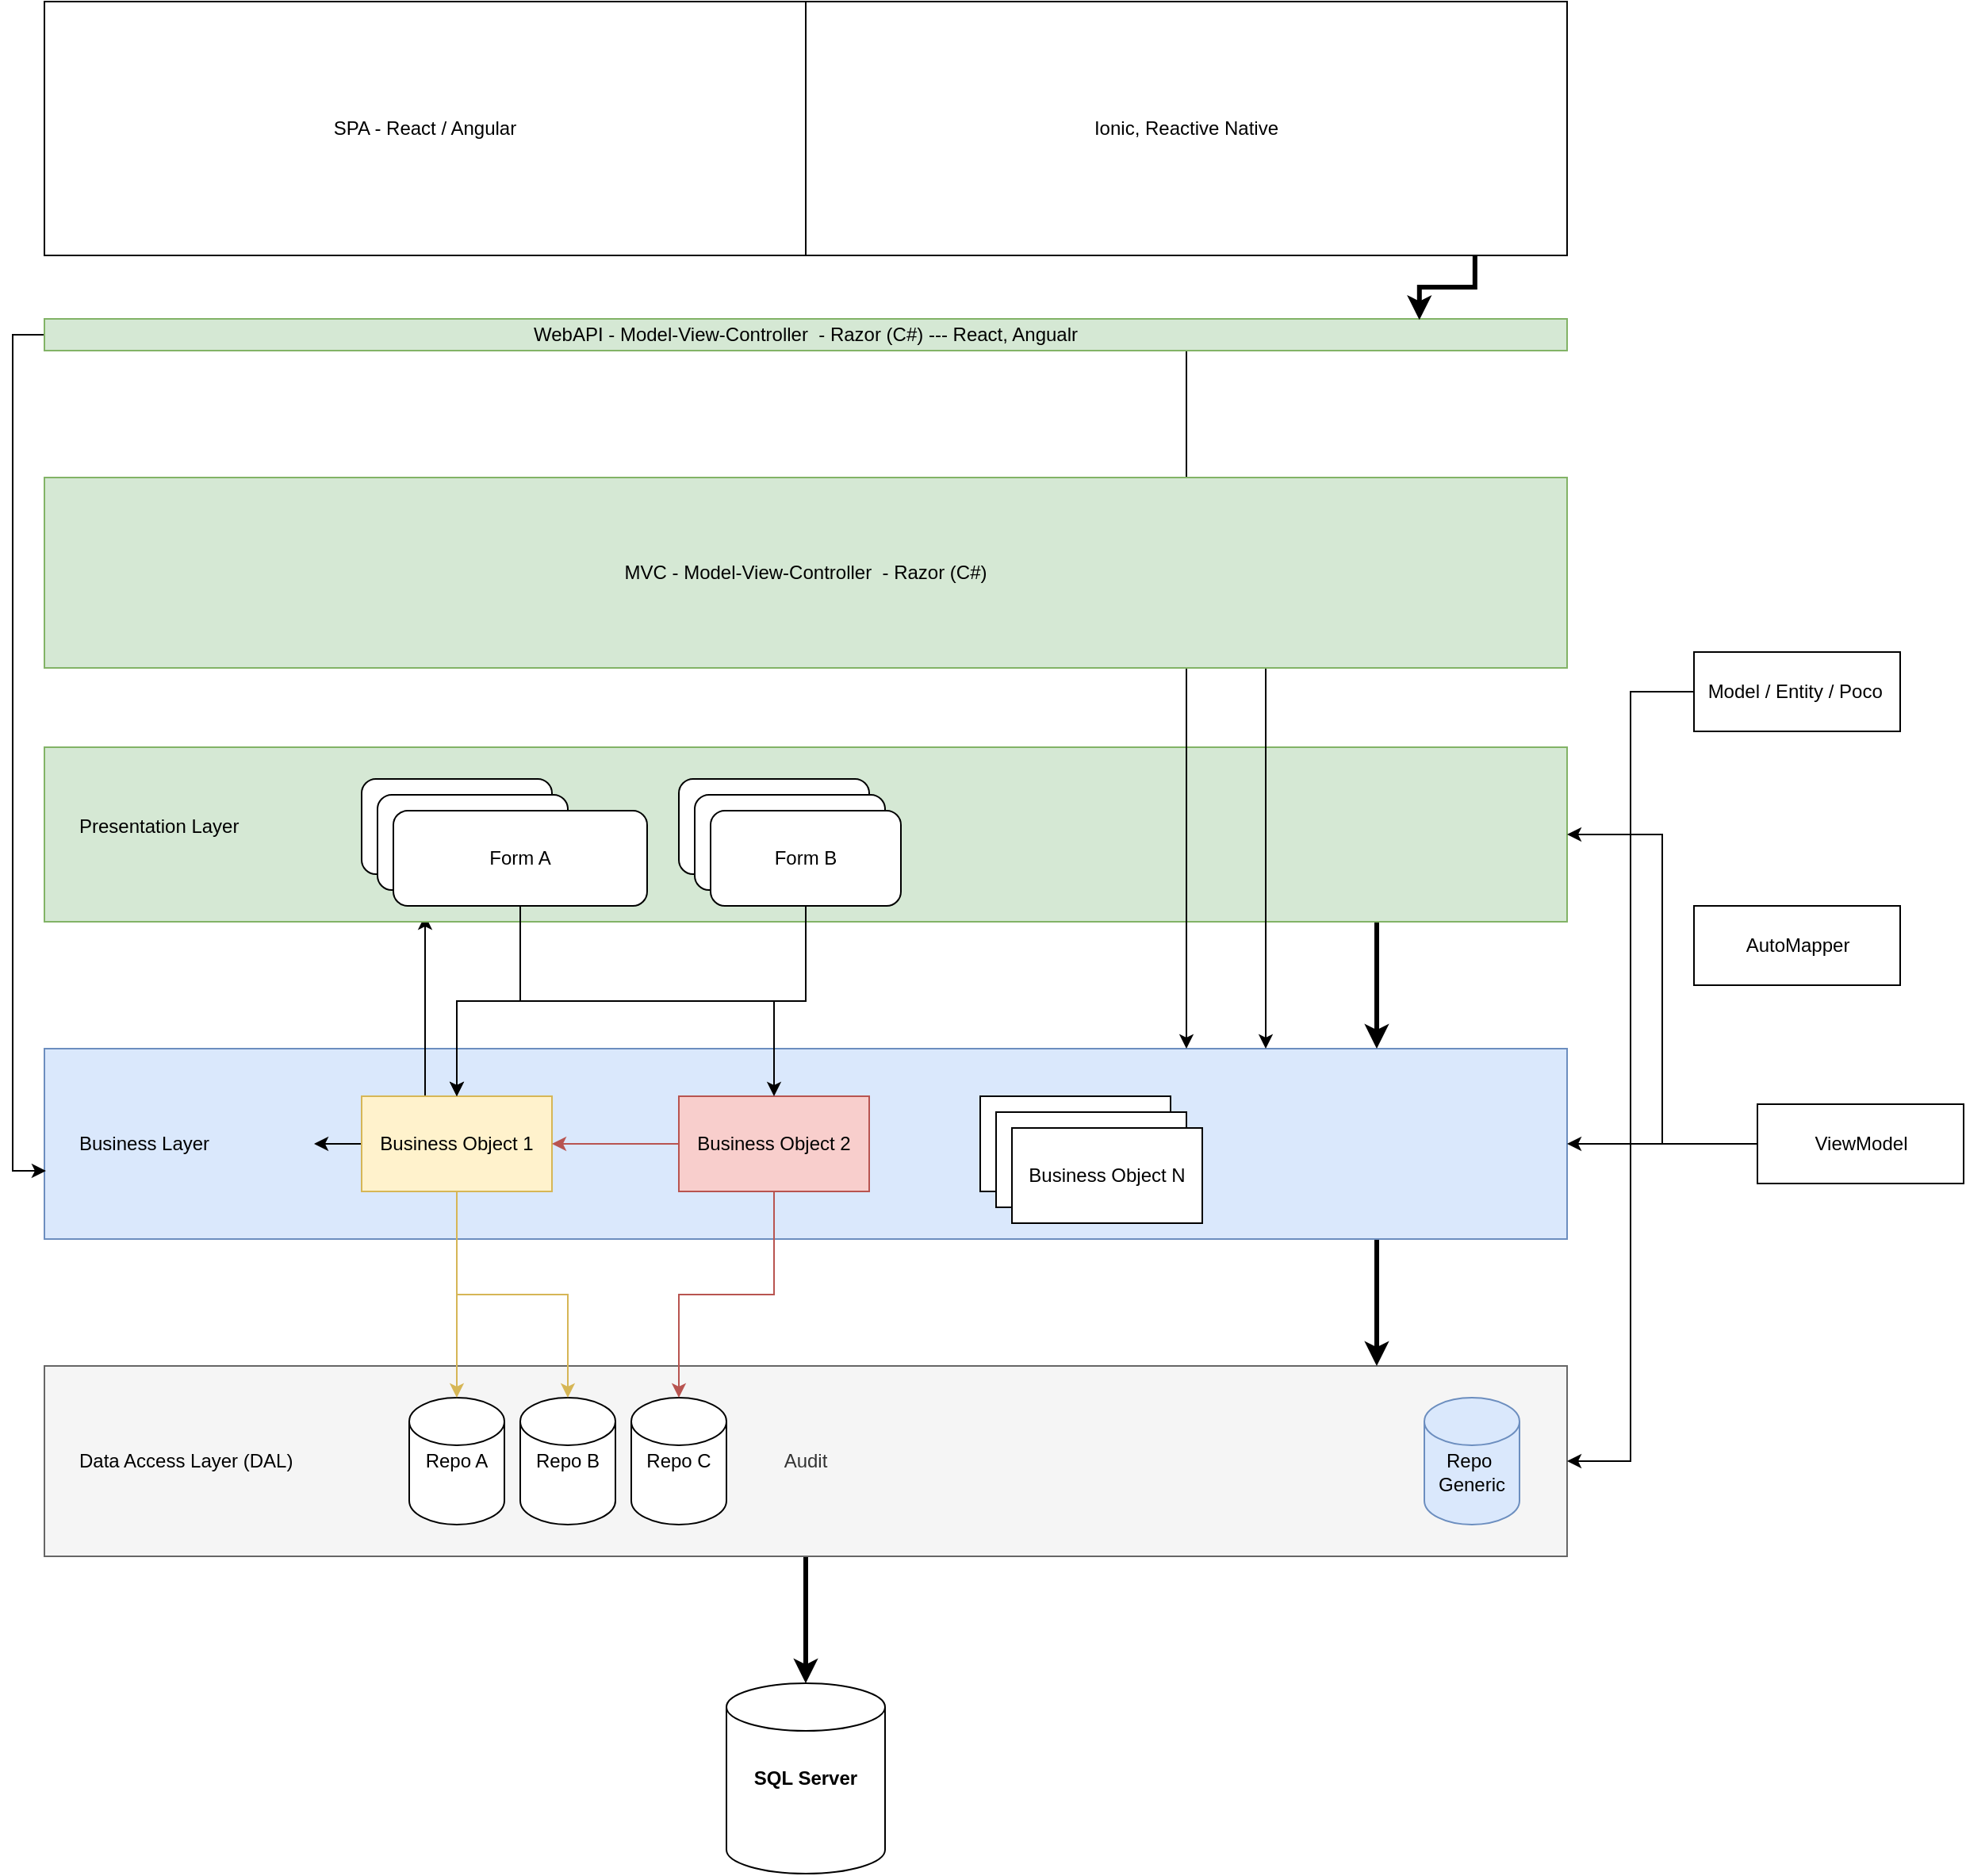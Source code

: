 <mxfile version="20.3.0" type="device" pages="2"><diagram id="dTDhNUaiOXacufQbReTq" name="3 Layer"><mxGraphModel dx="1422" dy="1186" grid="1" gridSize="10" guides="1" tooltips="1" connect="1" arrows="1" fold="1" page="0" pageScale="1" pageWidth="850" pageHeight="1100" math="0" shadow="0"><root><mxCell id="0"/><mxCell id="1" parent="0"/><mxCell id="4Irzl7NkiPtuuQ6wj91j-43" style="edgeStyle=orthogonalEdgeStyle;rounded=0;orthogonalLoop=1;jettySize=auto;html=1;strokeWidth=3;" parent="1" source="4Irzl7NkiPtuuQ6wj91j-1" target="4Irzl7NkiPtuuQ6wj91j-42" edge="1"><mxGeometry relative="1" as="geometry"/></mxCell><mxCell id="4Irzl7NkiPtuuQ6wj91j-1" value="Audit" style="rounded=0;whiteSpace=wrap;html=1;fillColor=#f5f5f5;strokeColor=#666666;fontColor=#333333;" parent="1" vertex="1"><mxGeometry x="80" y="600" width="960" height="120" as="geometry"/></mxCell><mxCell id="4Irzl7NkiPtuuQ6wj91j-2" value="Data Access Layer (DAL)" style="text;html=1;strokeColor=none;fillColor=none;align=left;verticalAlign=middle;whiteSpace=wrap;rounded=0;" parent="1" vertex="1"><mxGeometry x="100" y="650" width="150" height="20" as="geometry"/></mxCell><mxCell id="4Irzl7NkiPtuuQ6wj91j-4" value="Repo A" style="shape=cylinder2;whiteSpace=wrap;html=1;boundedLbl=1;backgroundOutline=1;size=15;" parent="1" vertex="1"><mxGeometry x="310" y="620" width="60" height="80" as="geometry"/></mxCell><mxCell id="4Irzl7NkiPtuuQ6wj91j-5" value="Repo B" style="shape=cylinder2;whiteSpace=wrap;html=1;boundedLbl=1;backgroundOutline=1;size=15;" parent="1" vertex="1"><mxGeometry x="380" y="620" width="60" height="80" as="geometry"/></mxCell><mxCell id="4Irzl7NkiPtuuQ6wj91j-6" value="Repo C" style="shape=cylinder2;whiteSpace=wrap;html=1;boundedLbl=1;backgroundOutline=1;size=15;" parent="1" vertex="1"><mxGeometry x="450" y="620" width="60" height="80" as="geometry"/></mxCell><mxCell id="4Irzl7NkiPtuuQ6wj91j-7" value="&lt;br&gt;Repo&amp;nbsp; &lt;br&gt;Generic" style="shape=cylinder2;whiteSpace=wrap;html=1;boundedLbl=1;backgroundOutline=1;size=15;fillColor=#dae8fc;strokeColor=#6c8ebf;" parent="1" vertex="1"><mxGeometry x="950" y="620" width="60" height="80" as="geometry"/></mxCell><mxCell id="4Irzl7NkiPtuuQ6wj91j-41" style="edgeStyle=orthogonalEdgeStyle;rounded=0;orthogonalLoop=1;jettySize=auto;html=1;strokeWidth=3;" parent="1" source="4Irzl7NkiPtuuQ6wj91j-9" target="4Irzl7NkiPtuuQ6wj91j-1" edge="1"><mxGeometry relative="1" as="geometry"><Array as="points"><mxPoint x="920" y="560"/><mxPoint x="920" y="560"/></Array></mxGeometry></mxCell><mxCell id="4Irzl7NkiPtuuQ6wj91j-9" value="" style="rounded=0;whiteSpace=wrap;html=1;fillColor=#dae8fc;strokeColor=#6c8ebf;" parent="1" vertex="1"><mxGeometry x="80" y="400" width="960" height="120" as="geometry"/></mxCell><mxCell id="4Irzl7NkiPtuuQ6wj91j-10" value="Business Layer" style="text;html=1;strokeColor=none;fillColor=none;align=left;verticalAlign=middle;whiteSpace=wrap;rounded=0;" parent="1" vertex="1"><mxGeometry x="100" y="450" width="150" height="20" as="geometry"/></mxCell><mxCell id="4Irzl7NkiPtuuQ6wj91j-23" style="edgeStyle=orthogonalEdgeStyle;rounded=0;orthogonalLoop=1;jettySize=auto;html=1;fillColor=#fff2cc;strokeColor=#d6b656;" parent="1" source="4Irzl7NkiPtuuQ6wj91j-11" target="4Irzl7NkiPtuuQ6wj91j-4" edge="1"><mxGeometry relative="1" as="geometry"/></mxCell><mxCell id="4Irzl7NkiPtuuQ6wj91j-24" style="edgeStyle=orthogonalEdgeStyle;rounded=0;orthogonalLoop=1;jettySize=auto;html=1;fillColor=#fff2cc;strokeColor=#d6b656;" parent="1" source="4Irzl7NkiPtuuQ6wj91j-11" target="4Irzl7NkiPtuuQ6wj91j-5" edge="1"><mxGeometry relative="1" as="geometry"/></mxCell><mxCell id="2RqQwqGFBS5fISiAM5f0-1" value="" style="edgeStyle=orthogonalEdgeStyle;rounded=0;orthogonalLoop=1;jettySize=auto;html=1;" parent="1" source="4Irzl7NkiPtuuQ6wj91j-11" target="4Irzl7NkiPtuuQ6wj91j-10" edge="1"><mxGeometry relative="1" as="geometry"/></mxCell><mxCell id="SQv17-Vnj0XK1L2KPPep-9" style="edgeStyle=orthogonalEdgeStyle;rounded=0;orthogonalLoop=1;jettySize=auto;html=1;exitX=0.75;exitY=0;exitDx=0;exitDy=0;entryX=0.125;entryY=1.1;entryDx=0;entryDy=0;entryPerimeter=0;" edge="1" parent="1" source="4Irzl7NkiPtuuQ6wj91j-11" target="4Irzl7NkiPtuuQ6wj91j-30"><mxGeometry relative="1" as="geometry"><Array as="points"><mxPoint x="320" y="430"/></Array></mxGeometry></mxCell><mxCell id="4Irzl7NkiPtuuQ6wj91j-11" value="Business Object 1" style="rounded=0;whiteSpace=wrap;html=1;align=center;fillColor=#fff2cc;strokeColor=#d6b656;" parent="1" vertex="1"><mxGeometry x="280" y="430" width="120" height="60" as="geometry"/></mxCell><mxCell id="4Irzl7NkiPtuuQ6wj91j-25" style="edgeStyle=orthogonalEdgeStyle;rounded=0;orthogonalLoop=1;jettySize=auto;html=1;fillColor=#f8cecc;strokeColor=#b85450;" parent="1" source="4Irzl7NkiPtuuQ6wj91j-13" target="4Irzl7NkiPtuuQ6wj91j-6" edge="1"><mxGeometry relative="1" as="geometry"/></mxCell><mxCell id="4Irzl7NkiPtuuQ6wj91j-26" style="edgeStyle=orthogonalEdgeStyle;rounded=0;orthogonalLoop=1;jettySize=auto;html=1;fillColor=#f8cecc;strokeColor=#b85450;" parent="1" source="4Irzl7NkiPtuuQ6wj91j-13" target="4Irzl7NkiPtuuQ6wj91j-11" edge="1"><mxGeometry relative="1" as="geometry"/></mxCell><mxCell id="4Irzl7NkiPtuuQ6wj91j-13" value="Business Object 2" style="rounded=0;whiteSpace=wrap;html=1;align=center;fillColor=#f8cecc;strokeColor=#b85450;" parent="1" vertex="1"><mxGeometry x="480" y="430" width="120" height="60" as="geometry"/></mxCell><mxCell id="4Irzl7NkiPtuuQ6wj91j-14" value="Business Object 1" style="rounded=0;whiteSpace=wrap;html=1;align=center;" parent="1" vertex="1"><mxGeometry x="670" y="430" width="120" height="60" as="geometry"/></mxCell><mxCell id="4Irzl7NkiPtuuQ6wj91j-15" value="Business Object 1" style="rounded=0;whiteSpace=wrap;html=1;align=center;" parent="1" vertex="1"><mxGeometry x="680" y="440" width="120" height="60" as="geometry"/></mxCell><mxCell id="4Irzl7NkiPtuuQ6wj91j-16" value="Business Object N" style="rounded=0;whiteSpace=wrap;html=1;align=center;" parent="1" vertex="1"><mxGeometry x="690" y="450" width="120" height="60" as="geometry"/></mxCell><mxCell id="4Irzl7NkiPtuuQ6wj91j-40" style="edgeStyle=orthogonalEdgeStyle;rounded=0;orthogonalLoop=1;jettySize=auto;html=1;strokeWidth=3;" parent="1" source="4Irzl7NkiPtuuQ6wj91j-17" edge="1"><mxGeometry relative="1" as="geometry"><mxPoint x="920" y="400" as="targetPoint"/><Array as="points"><mxPoint x="920" y="400"/></Array></mxGeometry></mxCell><mxCell id="4Irzl7NkiPtuuQ6wj91j-17" value="" style="rounded=0;whiteSpace=wrap;html=1;fillColor=#d5e8d4;strokeColor=#82b366;" parent="1" vertex="1"><mxGeometry x="80" y="210" width="960" height="110" as="geometry"/></mxCell><mxCell id="4Irzl7NkiPtuuQ6wj91j-18" value="Presentation Layer" style="text;html=1;strokeColor=none;fillColor=none;align=left;verticalAlign=middle;whiteSpace=wrap;rounded=0;" parent="1" vertex="1"><mxGeometry x="100" y="250" width="150" height="20" as="geometry"/></mxCell><mxCell id="4Irzl7NkiPtuuQ6wj91j-28" value="Form 1" style="rounded=1;whiteSpace=wrap;html=1;align=center;" parent="1" vertex="1"><mxGeometry x="280" y="230" width="120" height="60" as="geometry"/></mxCell><mxCell id="4Irzl7NkiPtuuQ6wj91j-29" value="Form 1" style="rounded=1;whiteSpace=wrap;html=1;align=center;" parent="1" vertex="1"><mxGeometry x="290" y="240" width="120" height="60" as="geometry"/></mxCell><mxCell id="4Irzl7NkiPtuuQ6wj91j-35" style="edgeStyle=orthogonalEdgeStyle;rounded=0;orthogonalLoop=1;jettySize=auto;html=1;" parent="1" source="4Irzl7NkiPtuuQ6wj91j-30" target="4Irzl7NkiPtuuQ6wj91j-11" edge="1"><mxGeometry relative="1" as="geometry"/></mxCell><mxCell id="4Irzl7NkiPtuuQ6wj91j-30" value="Form A" style="rounded=1;whiteSpace=wrap;html=1;align=center;" parent="1" vertex="1"><mxGeometry x="300" y="250" width="160" height="60" as="geometry"/></mxCell><mxCell id="4Irzl7NkiPtuuQ6wj91j-31" value="Form 1" style="rounded=1;whiteSpace=wrap;html=1;align=center;" parent="1" vertex="1"><mxGeometry x="480" y="230" width="120" height="60" as="geometry"/></mxCell><mxCell id="4Irzl7NkiPtuuQ6wj91j-33" value="Form 1" style="rounded=1;whiteSpace=wrap;html=1;align=center;" parent="1" vertex="1"><mxGeometry x="490" y="240" width="120" height="60" as="geometry"/></mxCell><mxCell id="4Irzl7NkiPtuuQ6wj91j-37" style="edgeStyle=orthogonalEdgeStyle;rounded=0;orthogonalLoop=1;jettySize=auto;html=1;" parent="1" source="4Irzl7NkiPtuuQ6wj91j-34" target="4Irzl7NkiPtuuQ6wj91j-13" edge="1"><mxGeometry relative="1" as="geometry"/></mxCell><mxCell id="4Irzl7NkiPtuuQ6wj91j-38" style="edgeStyle=orthogonalEdgeStyle;rounded=0;orthogonalLoop=1;jettySize=auto;html=1;" parent="1" source="4Irzl7NkiPtuuQ6wj91j-34" target="4Irzl7NkiPtuuQ6wj91j-11" edge="1"><mxGeometry relative="1" as="geometry"><Array as="points"><mxPoint x="560" y="370"/><mxPoint x="340" y="370"/></Array></mxGeometry></mxCell><mxCell id="4Irzl7NkiPtuuQ6wj91j-34" value="Form B" style="rounded=1;whiteSpace=wrap;html=1;align=center;" parent="1" vertex="1"><mxGeometry x="500" y="250" width="120" height="60" as="geometry"/></mxCell><mxCell id="4Irzl7NkiPtuuQ6wj91j-42" value="SQL Server" style="shape=cylinder2;whiteSpace=wrap;html=1;boundedLbl=1;backgroundOutline=1;size=15;align=center;fontStyle=1" parent="1" vertex="1"><mxGeometry x="510" y="800" width="100" height="120" as="geometry"/></mxCell><mxCell id="2RqQwqGFBS5fISiAM5f0-3" style="edgeStyle=orthogonalEdgeStyle;rounded=0;orthogonalLoop=1;jettySize=auto;html=1;entryX=0.001;entryY=0.642;entryDx=0;entryDy=0;entryPerimeter=0;" parent="1" source="XjUeIAXvklP7KVCzootj-1" target="4Irzl7NkiPtuuQ6wj91j-9" edge="1"><mxGeometry relative="1" as="geometry"><Array as="points"><mxPoint x="60" y="-50"/><mxPoint x="60" y="477"/></Array></mxGeometry></mxCell><mxCell id="SQv17-Vnj0XK1L2KPPep-2" style="edgeStyle=orthogonalEdgeStyle;rounded=0;orthogonalLoop=1;jettySize=auto;html=1;entryX=0.75;entryY=0;entryDx=0;entryDy=0;" edge="1" parent="1" source="XjUeIAXvklP7KVCzootj-1" target="4Irzl7NkiPtuuQ6wj91j-9"><mxGeometry relative="1" as="geometry"><Array as="points"><mxPoint x="800" y="-10"/><mxPoint x="800" y="-10"/></Array></mxGeometry></mxCell><mxCell id="XjUeIAXvklP7KVCzootj-1" value="WebAPI - Model-View-Controller&amp;nbsp; - Razor (C#) --- React, Angualr" style="rounded=0;whiteSpace=wrap;html=1;fillColor=#d5e8d4;strokeColor=#82b366;" parent="1" vertex="1"><mxGeometry x="80" y="-60" width="960" height="20" as="geometry"/></mxCell><mxCell id="XjUeIAXvklP7KVCzootj-2" value="SPA - React / Angular" style="rounded=0;whiteSpace=wrap;html=1;align=center;" parent="1" vertex="1"><mxGeometry x="80" y="-260" width="480" height="160" as="geometry"/></mxCell><mxCell id="SQv17-Vnj0XK1L2KPPep-7" style="edgeStyle=orthogonalEdgeStyle;rounded=0;orthogonalLoop=1;jettySize=auto;html=1;entryX=1;entryY=0.5;entryDx=0;entryDy=0;" edge="1" parent="1" source="XjUeIAXvklP7KVCzootj-3" target="4Irzl7NkiPtuuQ6wj91j-1"><mxGeometry relative="1" as="geometry"/></mxCell><mxCell id="XjUeIAXvklP7KVCzootj-3" value="Model / Entity / Poco&amp;nbsp;" style="html=1;dashed=0;whitespace=wrap;align=center;" parent="1" vertex="1"><mxGeometry x="1120" y="150" width="130" height="50" as="geometry"/></mxCell><mxCell id="XjUeIAXvklP7KVCzootj-9" value="Ionic, Reactive Native" style="rounded=0;whiteSpace=wrap;html=1;align=center;" parent="1" vertex="1"><mxGeometry x="560" y="-260" width="480" height="160" as="geometry"/></mxCell><mxCell id="SQv17-Vnj0XK1L2KPPep-1" style="edgeStyle=orthogonalEdgeStyle;rounded=0;orthogonalLoop=1;jettySize=auto;html=1;" edge="1" parent="1" source="XjUeIAXvklP7KVCzootj-10" target="4Irzl7NkiPtuuQ6wj91j-9"><mxGeometry relative="1" as="geometry"><Array as="points"><mxPoint x="850" y="350"/><mxPoint x="850" y="350"/></Array></mxGeometry></mxCell><mxCell id="XjUeIAXvklP7KVCzootj-10" value="MVC - Model-View-Controller&amp;nbsp; - Razor (C#)" style="rounded=0;whiteSpace=wrap;html=1;fillColor=#d5e8d4;strokeColor=#82b366;" parent="1" vertex="1"><mxGeometry x="80" y="40" width="960" height="120" as="geometry"/></mxCell><mxCell id="SQv17-Vnj0XK1L2KPPep-11" style="edgeStyle=orthogonalEdgeStyle;rounded=0;orthogonalLoop=1;jettySize=auto;html=1;entryX=1;entryY=0.5;entryDx=0;entryDy=0;" edge="1" parent="1" source="XjUeIAXvklP7KVCzootj-11" target="4Irzl7NkiPtuuQ6wj91j-9"><mxGeometry relative="1" as="geometry"/></mxCell><mxCell id="SQv17-Vnj0XK1L2KPPep-12" style="edgeStyle=orthogonalEdgeStyle;rounded=0;orthogonalLoop=1;jettySize=auto;html=1;entryX=1;entryY=0.5;entryDx=0;entryDy=0;" edge="1" parent="1" source="XjUeIAXvklP7KVCzootj-11" target="4Irzl7NkiPtuuQ6wj91j-17"><mxGeometry relative="1" as="geometry"/></mxCell><mxCell id="XjUeIAXvklP7KVCzootj-11" value="ViewModel" style="html=1;dashed=0;whitespace=wrap;align=center;" parent="1" vertex="1"><mxGeometry x="1160" y="435" width="130" height="50" as="geometry"/></mxCell><mxCell id="XjUeIAXvklP7KVCzootj-12" value="AutoMapper" style="html=1;dashed=0;whitespace=wrap;align=center;" parent="1" vertex="1"><mxGeometry x="1120" y="310" width="130" height="50" as="geometry"/></mxCell><mxCell id="2RqQwqGFBS5fISiAM5f0-2" style="edgeStyle=orthogonalEdgeStyle;rounded=0;orthogonalLoop=1;jettySize=auto;html=1;strokeWidth=3;exitX=0.879;exitY=1;exitDx=0;exitDy=0;exitPerimeter=0;entryX=0.903;entryY=0.033;entryDx=0;entryDy=0;entryPerimeter=0;" parent="1" source="XjUeIAXvklP7KVCzootj-9" target="XjUeIAXvklP7KVCzootj-1" edge="1"><mxGeometry relative="1" as="geometry"><mxPoint x="930" y="410" as="targetPoint"/><Array as="points"><mxPoint x="982" y="-80"/><mxPoint x="947" y="-80"/></Array><mxPoint x="930" y="330" as="sourcePoint"/></mxGeometry></mxCell></root></mxGraphModel></diagram><diagram id="8sPXtZv6dumK6TVYcGY0" name="Page-2"><mxGraphModel dx="1422" dy="786" grid="1" gridSize="10" guides="1" tooltips="1" connect="1" arrows="1" fold="1" page="1" pageScale="1" pageWidth="850" pageHeight="1100" math="0" shadow="0"><root><mxCell id="sGF3dPnluRgdxTyPigz--0"/><mxCell id="sGF3dPnluRgdxTyPigz--1" parent="sGF3dPnluRgdxTyPigz--0"/></root></mxGraphModel></diagram></mxfile>